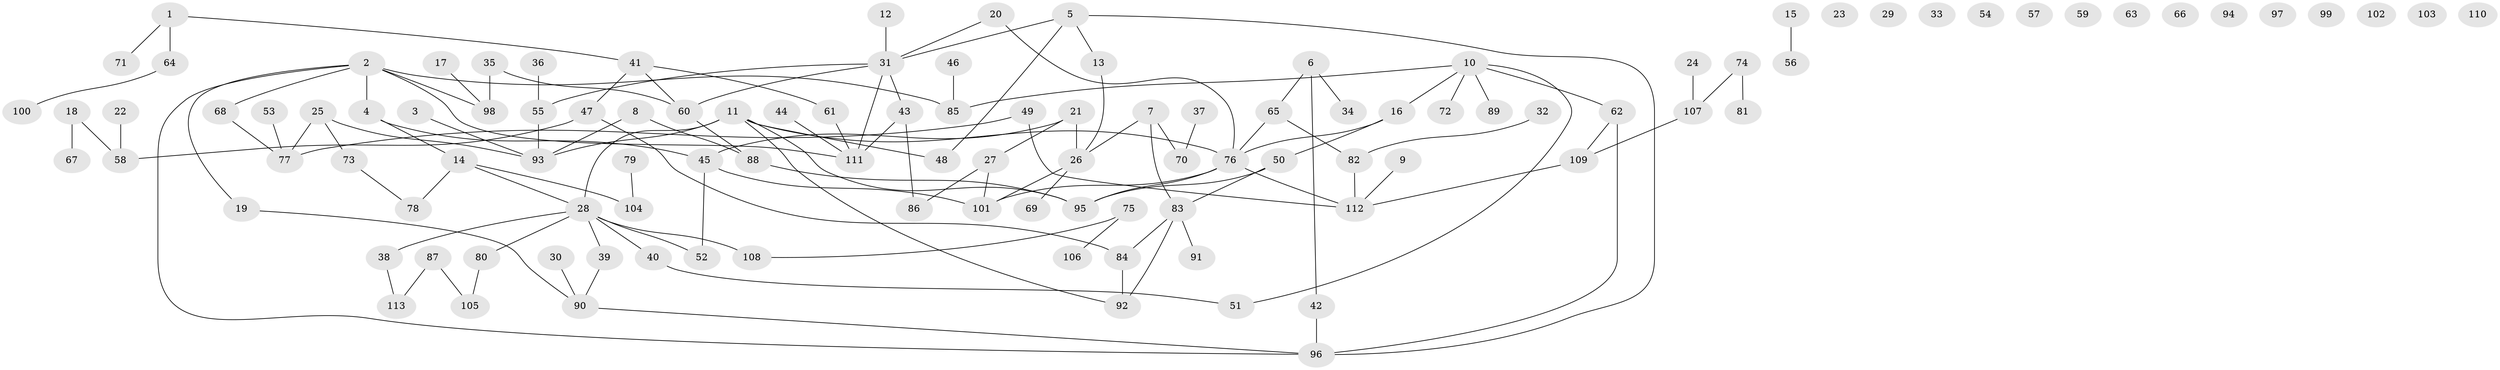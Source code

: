 // Generated by graph-tools (version 1.1) at 2025/49/03/09/25 03:49:09]
// undirected, 113 vertices, 130 edges
graph export_dot {
graph [start="1"]
  node [color=gray90,style=filled];
  1;
  2;
  3;
  4;
  5;
  6;
  7;
  8;
  9;
  10;
  11;
  12;
  13;
  14;
  15;
  16;
  17;
  18;
  19;
  20;
  21;
  22;
  23;
  24;
  25;
  26;
  27;
  28;
  29;
  30;
  31;
  32;
  33;
  34;
  35;
  36;
  37;
  38;
  39;
  40;
  41;
  42;
  43;
  44;
  45;
  46;
  47;
  48;
  49;
  50;
  51;
  52;
  53;
  54;
  55;
  56;
  57;
  58;
  59;
  60;
  61;
  62;
  63;
  64;
  65;
  66;
  67;
  68;
  69;
  70;
  71;
  72;
  73;
  74;
  75;
  76;
  77;
  78;
  79;
  80;
  81;
  82;
  83;
  84;
  85;
  86;
  87;
  88;
  89;
  90;
  91;
  92;
  93;
  94;
  95;
  96;
  97;
  98;
  99;
  100;
  101;
  102;
  103;
  104;
  105;
  106;
  107;
  108;
  109;
  110;
  111;
  112;
  113;
  1 -- 41;
  1 -- 64;
  1 -- 71;
  2 -- 4;
  2 -- 19;
  2 -- 68;
  2 -- 85;
  2 -- 96;
  2 -- 98;
  2 -- 111;
  3 -- 93;
  4 -- 14;
  4 -- 45;
  5 -- 13;
  5 -- 31;
  5 -- 48;
  5 -- 96;
  6 -- 34;
  6 -- 42;
  6 -- 65;
  7 -- 26;
  7 -- 70;
  7 -- 83;
  8 -- 88;
  8 -- 93;
  9 -- 112;
  10 -- 16;
  10 -- 51;
  10 -- 62;
  10 -- 72;
  10 -- 85;
  10 -- 89;
  11 -- 28;
  11 -- 48;
  11 -- 76;
  11 -- 92;
  11 -- 93;
  11 -- 95;
  12 -- 31;
  13 -- 26;
  14 -- 28;
  14 -- 78;
  14 -- 104;
  15 -- 56;
  16 -- 50;
  16 -- 76;
  17 -- 98;
  18 -- 58;
  18 -- 67;
  19 -- 90;
  20 -- 31;
  20 -- 76;
  21 -- 26;
  21 -- 27;
  21 -- 45;
  22 -- 58;
  24 -- 107;
  25 -- 73;
  25 -- 77;
  25 -- 93;
  26 -- 69;
  26 -- 101;
  27 -- 86;
  27 -- 101;
  28 -- 38;
  28 -- 39;
  28 -- 40;
  28 -- 52;
  28 -- 80;
  28 -- 108;
  30 -- 90;
  31 -- 43;
  31 -- 55;
  31 -- 60;
  31 -- 111;
  32 -- 82;
  35 -- 60;
  35 -- 98;
  36 -- 55;
  37 -- 70;
  38 -- 113;
  39 -- 90;
  40 -- 51;
  41 -- 47;
  41 -- 60;
  41 -- 61;
  42 -- 96;
  43 -- 86;
  43 -- 111;
  44 -- 111;
  45 -- 52;
  45 -- 101;
  46 -- 85;
  47 -- 58;
  47 -- 84;
  49 -- 77;
  49 -- 112;
  50 -- 83;
  50 -- 95;
  53 -- 77;
  55 -- 93;
  60 -- 88;
  61 -- 111;
  62 -- 96;
  62 -- 109;
  64 -- 100;
  65 -- 76;
  65 -- 82;
  68 -- 77;
  73 -- 78;
  74 -- 81;
  74 -- 107;
  75 -- 106;
  75 -- 108;
  76 -- 95;
  76 -- 101;
  76 -- 112;
  79 -- 104;
  80 -- 105;
  82 -- 112;
  83 -- 84;
  83 -- 91;
  83 -- 92;
  84 -- 92;
  87 -- 105;
  87 -- 113;
  88 -- 95;
  90 -- 96;
  107 -- 109;
  109 -- 112;
}
